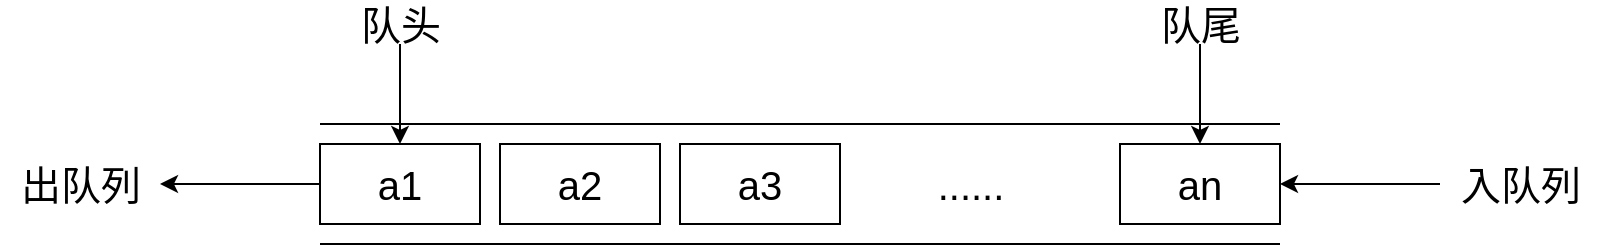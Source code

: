 <mxfile version="12.6.7" type="device"><diagram id="Fb2Ni3JSlV03l4vf343R" name="第 1 页"><mxGraphModel dx="1426" dy="803" grid="1" gridSize="10" guides="1" tooltips="1" connect="1" arrows="1" fold="1" page="1" pageScale="1" pageWidth="827" pageHeight="1169" math="0" shadow="0"><root><mxCell id="0"/><mxCell id="1" parent="0"/><mxCell id="YfGJHHSvpCpPpVu8Op-q-1" value="" style="endArrow=none;html=1;" edge="1" parent="1"><mxGeometry width="50" height="50" relative="1" as="geometry"><mxPoint x="160" y="240" as="sourcePoint"/><mxPoint x="640" y="240" as="targetPoint"/></mxGeometry></mxCell><mxCell id="YfGJHHSvpCpPpVu8Op-q-2" value="" style="endArrow=none;html=1;" edge="1" parent="1"><mxGeometry width="50" height="50" relative="1" as="geometry"><mxPoint x="160" y="300" as="sourcePoint"/><mxPoint x="640" y="300" as="targetPoint"/></mxGeometry></mxCell><mxCell id="YfGJHHSvpCpPpVu8Op-q-13" value="" style="edgeStyle=orthogonalEdgeStyle;rounded=0;orthogonalLoop=1;jettySize=auto;html=1;" edge="1" parent="1" source="YfGJHHSvpCpPpVu8Op-q-3" target="YfGJHHSvpCpPpVu8Op-q-12"><mxGeometry relative="1" as="geometry"/></mxCell><mxCell id="YfGJHHSvpCpPpVu8Op-q-3" value="&lt;font style=&quot;font-size: 20px&quot;&gt;a1&lt;/font&gt;" style="rounded=0;whiteSpace=wrap;html=1;" vertex="1" parent="1"><mxGeometry x="160" y="250" width="80" height="40" as="geometry"/></mxCell><mxCell id="YfGJHHSvpCpPpVu8Op-q-4" value="&lt;font style=&quot;font-size: 20px&quot;&gt;a2&lt;/font&gt;" style="rounded=0;whiteSpace=wrap;html=1;" vertex="1" parent="1"><mxGeometry x="250" y="250" width="80" height="40" as="geometry"/></mxCell><mxCell id="YfGJHHSvpCpPpVu8Op-q-5" value="&lt;font style=&quot;font-size: 20px&quot;&gt;a3&lt;/font&gt;" style="rounded=0;whiteSpace=wrap;html=1;" vertex="1" parent="1"><mxGeometry x="340" y="250" width="80" height="40" as="geometry"/></mxCell><mxCell id="YfGJHHSvpCpPpVu8Op-q-6" value="&lt;font style=&quot;font-size: 20px&quot;&gt;......&lt;/font&gt;" style="text;html=1;align=center;verticalAlign=middle;resizable=0;points=[];autosize=1;" vertex="1" parent="1"><mxGeometry x="460" y="260" width="50" height="20" as="geometry"/></mxCell><mxCell id="YfGJHHSvpCpPpVu8Op-q-9" value="&lt;font style=&quot;font-size: 20px&quot;&gt;an&lt;/font&gt;" style="rounded=0;whiteSpace=wrap;html=1;" vertex="1" parent="1"><mxGeometry x="560" y="250" width="80" height="40" as="geometry"/></mxCell><mxCell id="YfGJHHSvpCpPpVu8Op-q-11" value="" style="edgeStyle=orthogonalEdgeStyle;rounded=0;orthogonalLoop=1;jettySize=auto;html=1;" edge="1" parent="1" source="YfGJHHSvpCpPpVu8Op-q-10" target="YfGJHHSvpCpPpVu8Op-q-9"><mxGeometry relative="1" as="geometry"/></mxCell><mxCell id="YfGJHHSvpCpPpVu8Op-q-10" value="&lt;font style=&quot;font-size: 20px&quot;&gt;入队列&lt;/font&gt;" style="text;html=1;align=center;verticalAlign=middle;resizable=0;points=[];autosize=1;" vertex="1" parent="1"><mxGeometry x="720" y="260" width="80" height="20" as="geometry"/></mxCell><mxCell id="YfGJHHSvpCpPpVu8Op-q-12" value="&lt;font style=&quot;font-size: 20px&quot;&gt;出队列&lt;/font&gt;" style="text;html=1;align=center;verticalAlign=middle;resizable=0;points=[];autosize=1;" vertex="1" parent="1"><mxGeometry y="260" width="80" height="20" as="geometry"/></mxCell><mxCell id="YfGJHHSvpCpPpVu8Op-q-15" value="" style="edgeStyle=orthogonalEdgeStyle;rounded=0;orthogonalLoop=1;jettySize=auto;html=1;" edge="1" parent="1" source="YfGJHHSvpCpPpVu8Op-q-14" target="YfGJHHSvpCpPpVu8Op-q-3"><mxGeometry relative="1" as="geometry"/></mxCell><mxCell id="YfGJHHSvpCpPpVu8Op-q-14" value="&lt;font style=&quot;font-size: 20px&quot;&gt;队头&lt;/font&gt;" style="text;html=1;align=center;verticalAlign=middle;resizable=0;points=[];autosize=1;" vertex="1" parent="1"><mxGeometry x="170" y="180" width="60" height="20" as="geometry"/></mxCell><mxCell id="YfGJHHSvpCpPpVu8Op-q-17" value="" style="edgeStyle=orthogonalEdgeStyle;rounded=0;orthogonalLoop=1;jettySize=auto;html=1;" edge="1" parent="1" source="YfGJHHSvpCpPpVu8Op-q-16" target="YfGJHHSvpCpPpVu8Op-q-9"><mxGeometry relative="1" as="geometry"/></mxCell><mxCell id="YfGJHHSvpCpPpVu8Op-q-16" value="&lt;font style=&quot;font-size: 20px&quot;&gt;队尾&lt;/font&gt;" style="text;html=1;align=center;verticalAlign=middle;resizable=0;points=[];autosize=1;" vertex="1" parent="1"><mxGeometry x="570" y="180" width="60" height="20" as="geometry"/></mxCell></root></mxGraphModel></diagram></mxfile>